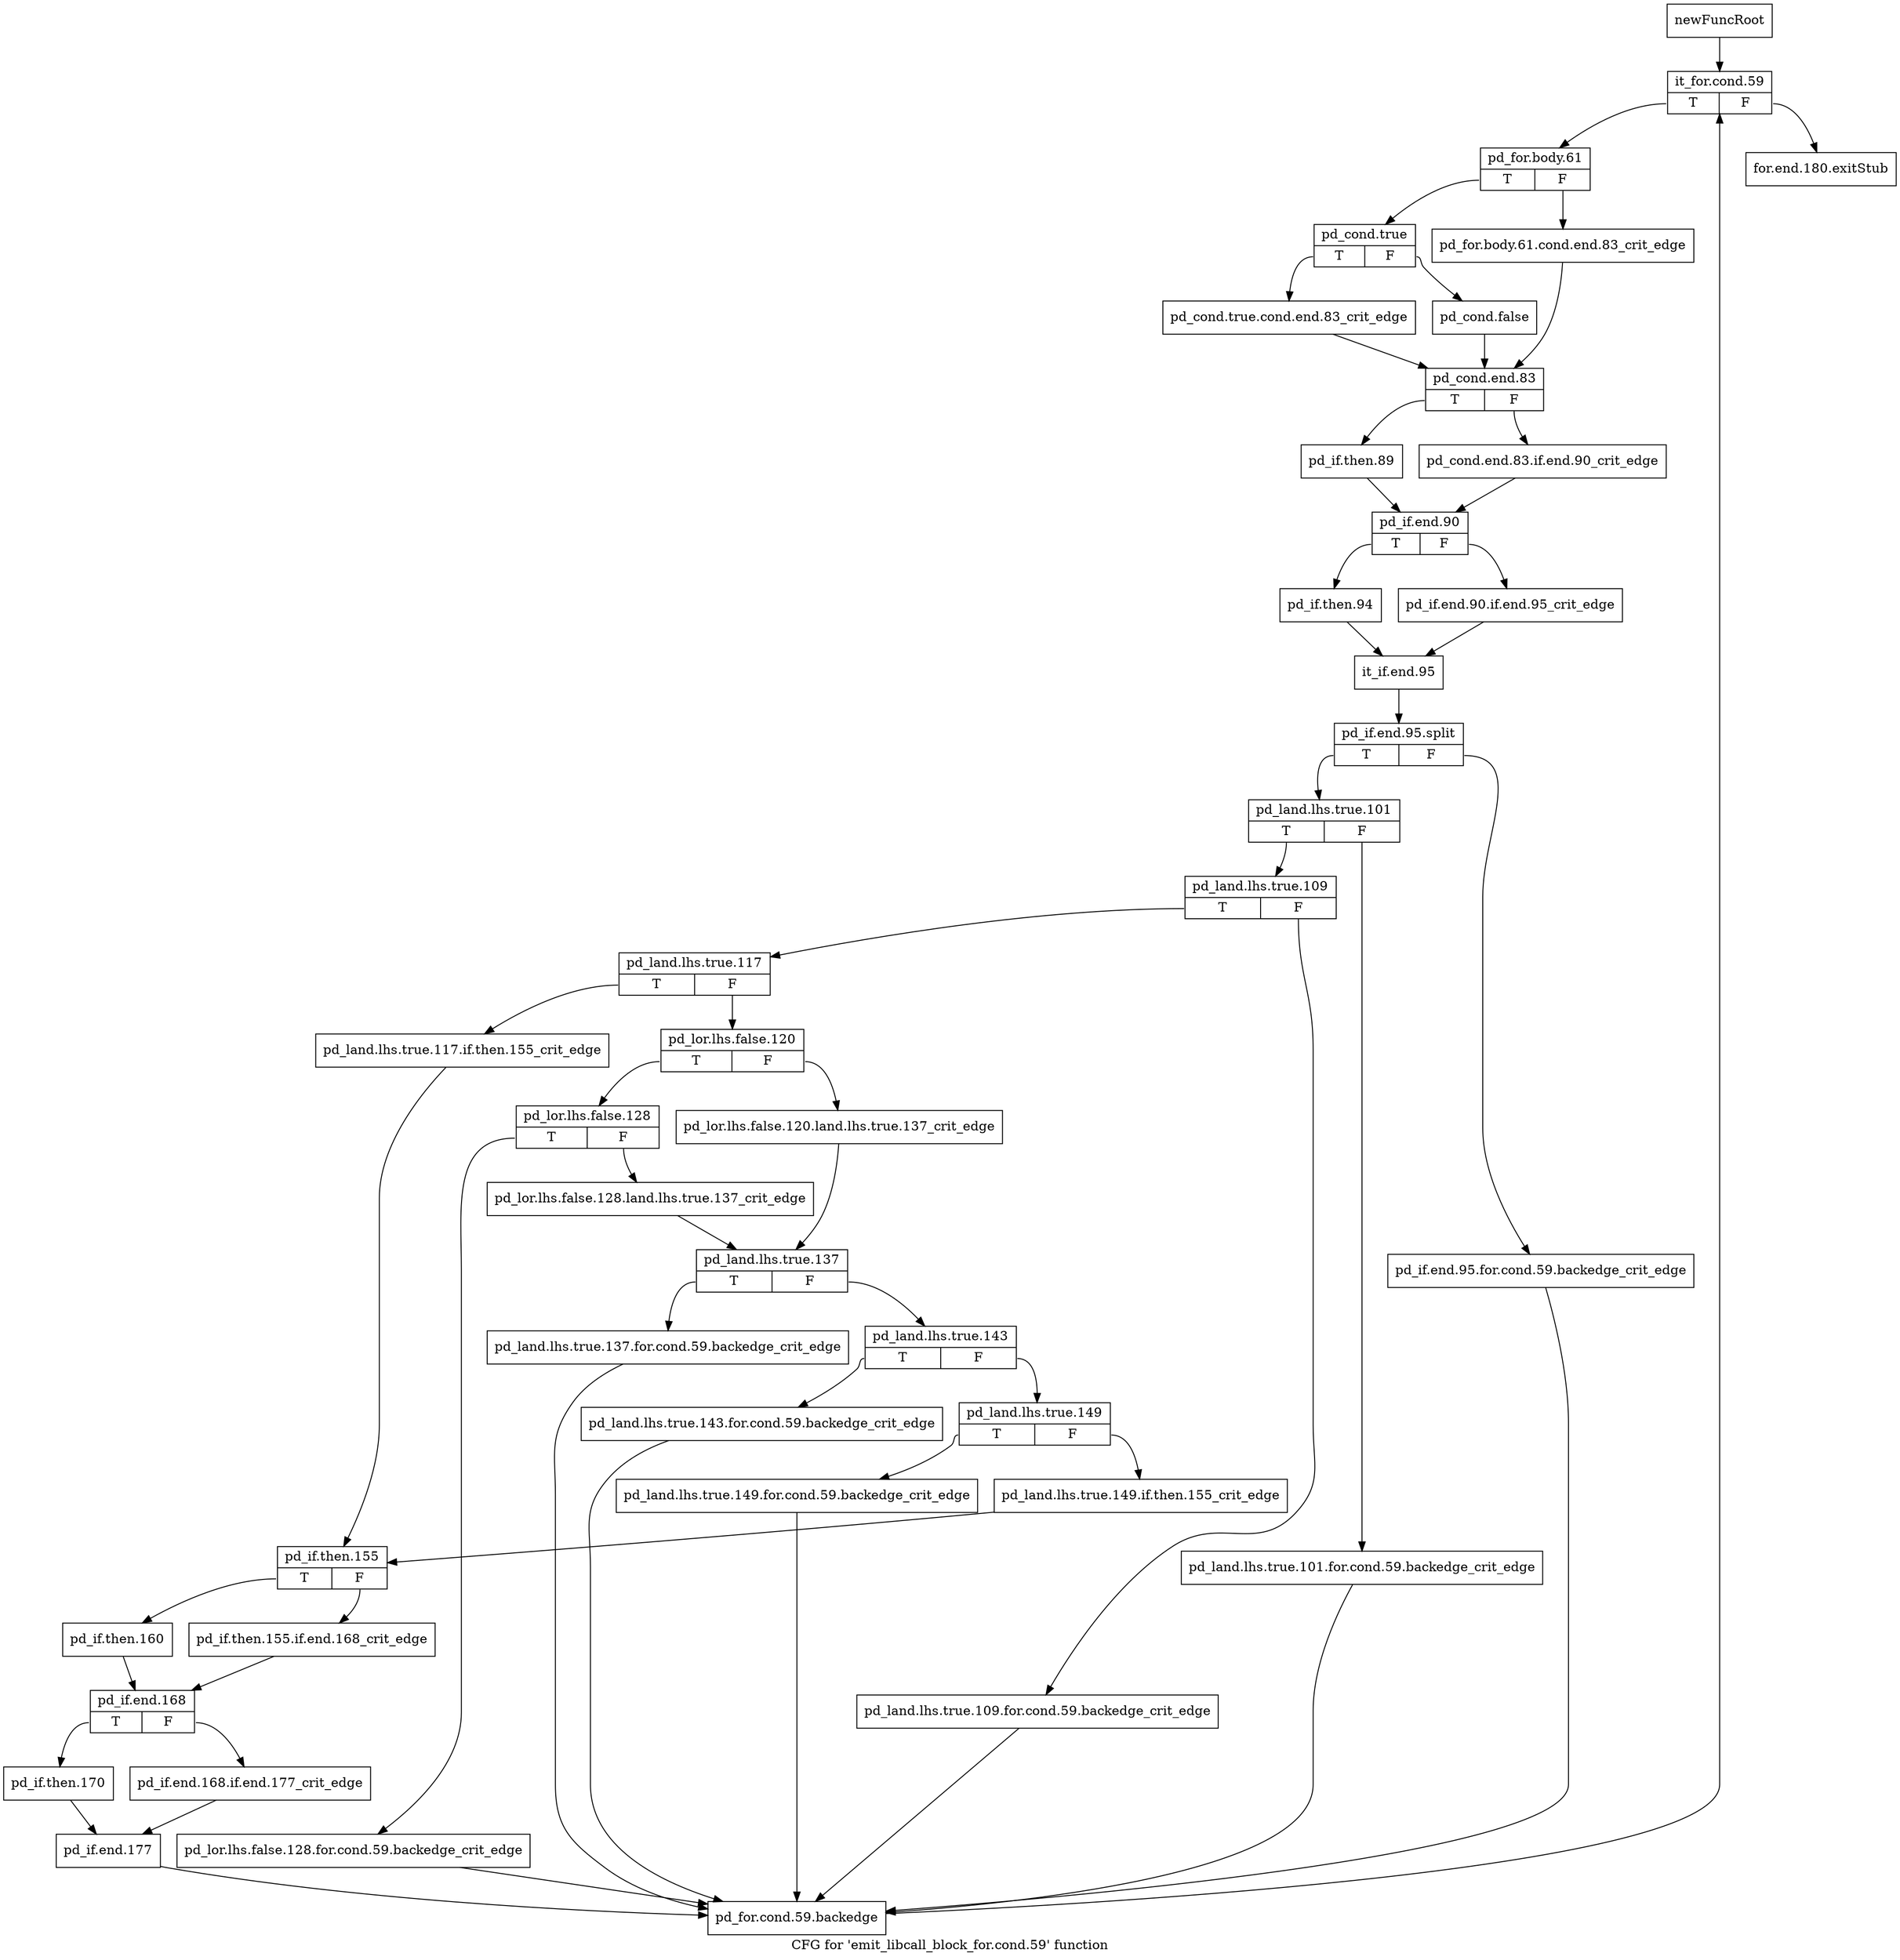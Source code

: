 digraph "CFG for 'emit_libcall_block_for.cond.59' function" {
	label="CFG for 'emit_libcall_block_for.cond.59' function";

	Node0xb700040 [shape=record,label="{newFuncRoot}"];
	Node0xb700040 -> Node0xb7000e0;
	Node0xb700090 [shape=record,label="{for.end.180.exitStub}"];
	Node0xb7000e0 [shape=record,label="{it_for.cond.59|{<s0>T|<s1>F}}"];
	Node0xb7000e0:s0 -> Node0xb700130;
	Node0xb7000e0:s1 -> Node0xb700090;
	Node0xb700130 [shape=record,label="{pd_for.body.61|{<s0>T|<s1>F}}"];
	Node0xb700130:s0 -> Node0xb7001d0;
	Node0xb700130:s1 -> Node0xb700180;
	Node0xb700180 [shape=record,label="{pd_for.body.61.cond.end.83_crit_edge}"];
	Node0xb700180 -> Node0xb7002c0;
	Node0xb7001d0 [shape=record,label="{pd_cond.true|{<s0>T|<s1>F}}"];
	Node0xb7001d0:s0 -> Node0xb700270;
	Node0xb7001d0:s1 -> Node0xb700220;
	Node0xb700220 [shape=record,label="{pd_cond.false}"];
	Node0xb700220 -> Node0xb7002c0;
	Node0xb700270 [shape=record,label="{pd_cond.true.cond.end.83_crit_edge}"];
	Node0xb700270 -> Node0xb7002c0;
	Node0xb7002c0 [shape=record,label="{pd_cond.end.83|{<s0>T|<s1>F}}"];
	Node0xb7002c0:s0 -> Node0xb700360;
	Node0xb7002c0:s1 -> Node0xb700310;
	Node0xb700310 [shape=record,label="{pd_cond.end.83.if.end.90_crit_edge}"];
	Node0xb700310 -> Node0xb7003b0;
	Node0xb700360 [shape=record,label="{pd_if.then.89}"];
	Node0xb700360 -> Node0xb7003b0;
	Node0xb7003b0 [shape=record,label="{pd_if.end.90|{<s0>T|<s1>F}}"];
	Node0xb7003b0:s0 -> Node0xb700450;
	Node0xb7003b0:s1 -> Node0xb700400;
	Node0xb700400 [shape=record,label="{pd_if.end.90.if.end.95_crit_edge}"];
	Node0xb700400 -> Node0xb7004a0;
	Node0xb700450 [shape=record,label="{pd_if.then.94}"];
	Node0xb700450 -> Node0xb7004a0;
	Node0xb7004a0 [shape=record,label="{it_if.end.95}"];
	Node0xb7004a0 -> Node0xf9f9d90;
	Node0xf9f9d90 [shape=record,label="{pd_if.end.95.split|{<s0>T|<s1>F}}"];
	Node0xf9f9d90:s0 -> Node0xb700540;
	Node0xf9f9d90:s1 -> Node0xb7004f0;
	Node0xb7004f0 [shape=record,label="{pd_if.end.95.for.cond.59.backedge_crit_edge}"];
	Node0xb7004f0 -> Node0xb700d10;
	Node0xb700540 [shape=record,label="{pd_land.lhs.true.101|{<s0>T|<s1>F}}"];
	Node0xb700540:s0 -> Node0xb7005e0;
	Node0xb700540:s1 -> Node0xb700590;
	Node0xb700590 [shape=record,label="{pd_land.lhs.true.101.for.cond.59.backedge_crit_edge}"];
	Node0xb700590 -> Node0xb700d10;
	Node0xb7005e0 [shape=record,label="{pd_land.lhs.true.109|{<s0>T|<s1>F}}"];
	Node0xb7005e0:s0 -> Node0xb700680;
	Node0xb7005e0:s1 -> Node0xb700630;
	Node0xb700630 [shape=record,label="{pd_land.lhs.true.109.for.cond.59.backedge_crit_edge}"];
	Node0xb700630 -> Node0xb700d10;
	Node0xb700680 [shape=record,label="{pd_land.lhs.true.117|{<s0>T|<s1>F}}"];
	Node0xb700680:s0 -> Node0xb700a90;
	Node0xb700680:s1 -> Node0xb7006d0;
	Node0xb7006d0 [shape=record,label="{pd_lor.lhs.false.120|{<s0>T|<s1>F}}"];
	Node0xb7006d0:s0 -> Node0xb700770;
	Node0xb7006d0:s1 -> Node0xb700720;
	Node0xb700720 [shape=record,label="{pd_lor.lhs.false.120.land.lhs.true.137_crit_edge}"];
	Node0xb700720 -> Node0xb700810;
	Node0xb700770 [shape=record,label="{pd_lor.lhs.false.128|{<s0>T|<s1>F}}"];
	Node0xb700770:s0 -> Node0xb700a40;
	Node0xb700770:s1 -> Node0xb7007c0;
	Node0xb7007c0 [shape=record,label="{pd_lor.lhs.false.128.land.lhs.true.137_crit_edge}"];
	Node0xb7007c0 -> Node0xb700810;
	Node0xb700810 [shape=record,label="{pd_land.lhs.true.137|{<s0>T|<s1>F}}"];
	Node0xb700810:s0 -> Node0xb7009f0;
	Node0xb700810:s1 -> Node0xb700860;
	Node0xb700860 [shape=record,label="{pd_land.lhs.true.143|{<s0>T|<s1>F}}"];
	Node0xb700860:s0 -> Node0xb7009a0;
	Node0xb700860:s1 -> Node0xb7008b0;
	Node0xb7008b0 [shape=record,label="{pd_land.lhs.true.149|{<s0>T|<s1>F}}"];
	Node0xb7008b0:s0 -> Node0xb700950;
	Node0xb7008b0:s1 -> Node0xb700900;
	Node0xb700900 [shape=record,label="{pd_land.lhs.true.149.if.then.155_crit_edge}"];
	Node0xb700900 -> Node0xb700ae0;
	Node0xb700950 [shape=record,label="{pd_land.lhs.true.149.for.cond.59.backedge_crit_edge}"];
	Node0xb700950 -> Node0xb700d10;
	Node0xb7009a0 [shape=record,label="{pd_land.lhs.true.143.for.cond.59.backedge_crit_edge}"];
	Node0xb7009a0 -> Node0xb700d10;
	Node0xb7009f0 [shape=record,label="{pd_land.lhs.true.137.for.cond.59.backedge_crit_edge}"];
	Node0xb7009f0 -> Node0xb700d10;
	Node0xb700a40 [shape=record,label="{pd_lor.lhs.false.128.for.cond.59.backedge_crit_edge}"];
	Node0xb700a40 -> Node0xb700d10;
	Node0xb700a90 [shape=record,label="{pd_land.lhs.true.117.if.then.155_crit_edge}"];
	Node0xb700a90 -> Node0xb700ae0;
	Node0xb700ae0 [shape=record,label="{pd_if.then.155|{<s0>T|<s1>F}}"];
	Node0xb700ae0:s0 -> Node0xb700b80;
	Node0xb700ae0:s1 -> Node0xb700b30;
	Node0xb700b30 [shape=record,label="{pd_if.then.155.if.end.168_crit_edge}"];
	Node0xb700b30 -> Node0xb700bd0;
	Node0xb700b80 [shape=record,label="{pd_if.then.160}"];
	Node0xb700b80 -> Node0xb700bd0;
	Node0xb700bd0 [shape=record,label="{pd_if.end.168|{<s0>T|<s1>F}}"];
	Node0xb700bd0:s0 -> Node0xb700c70;
	Node0xb700bd0:s1 -> Node0xb700c20;
	Node0xb700c20 [shape=record,label="{pd_if.end.168.if.end.177_crit_edge}"];
	Node0xb700c20 -> Node0xb700cc0;
	Node0xb700c70 [shape=record,label="{pd_if.then.170}"];
	Node0xb700c70 -> Node0xb700cc0;
	Node0xb700cc0 [shape=record,label="{pd_if.end.177}"];
	Node0xb700cc0 -> Node0xb700d10;
	Node0xb700d10 [shape=record,label="{pd_for.cond.59.backedge}"];
	Node0xb700d10 -> Node0xb7000e0;
}
